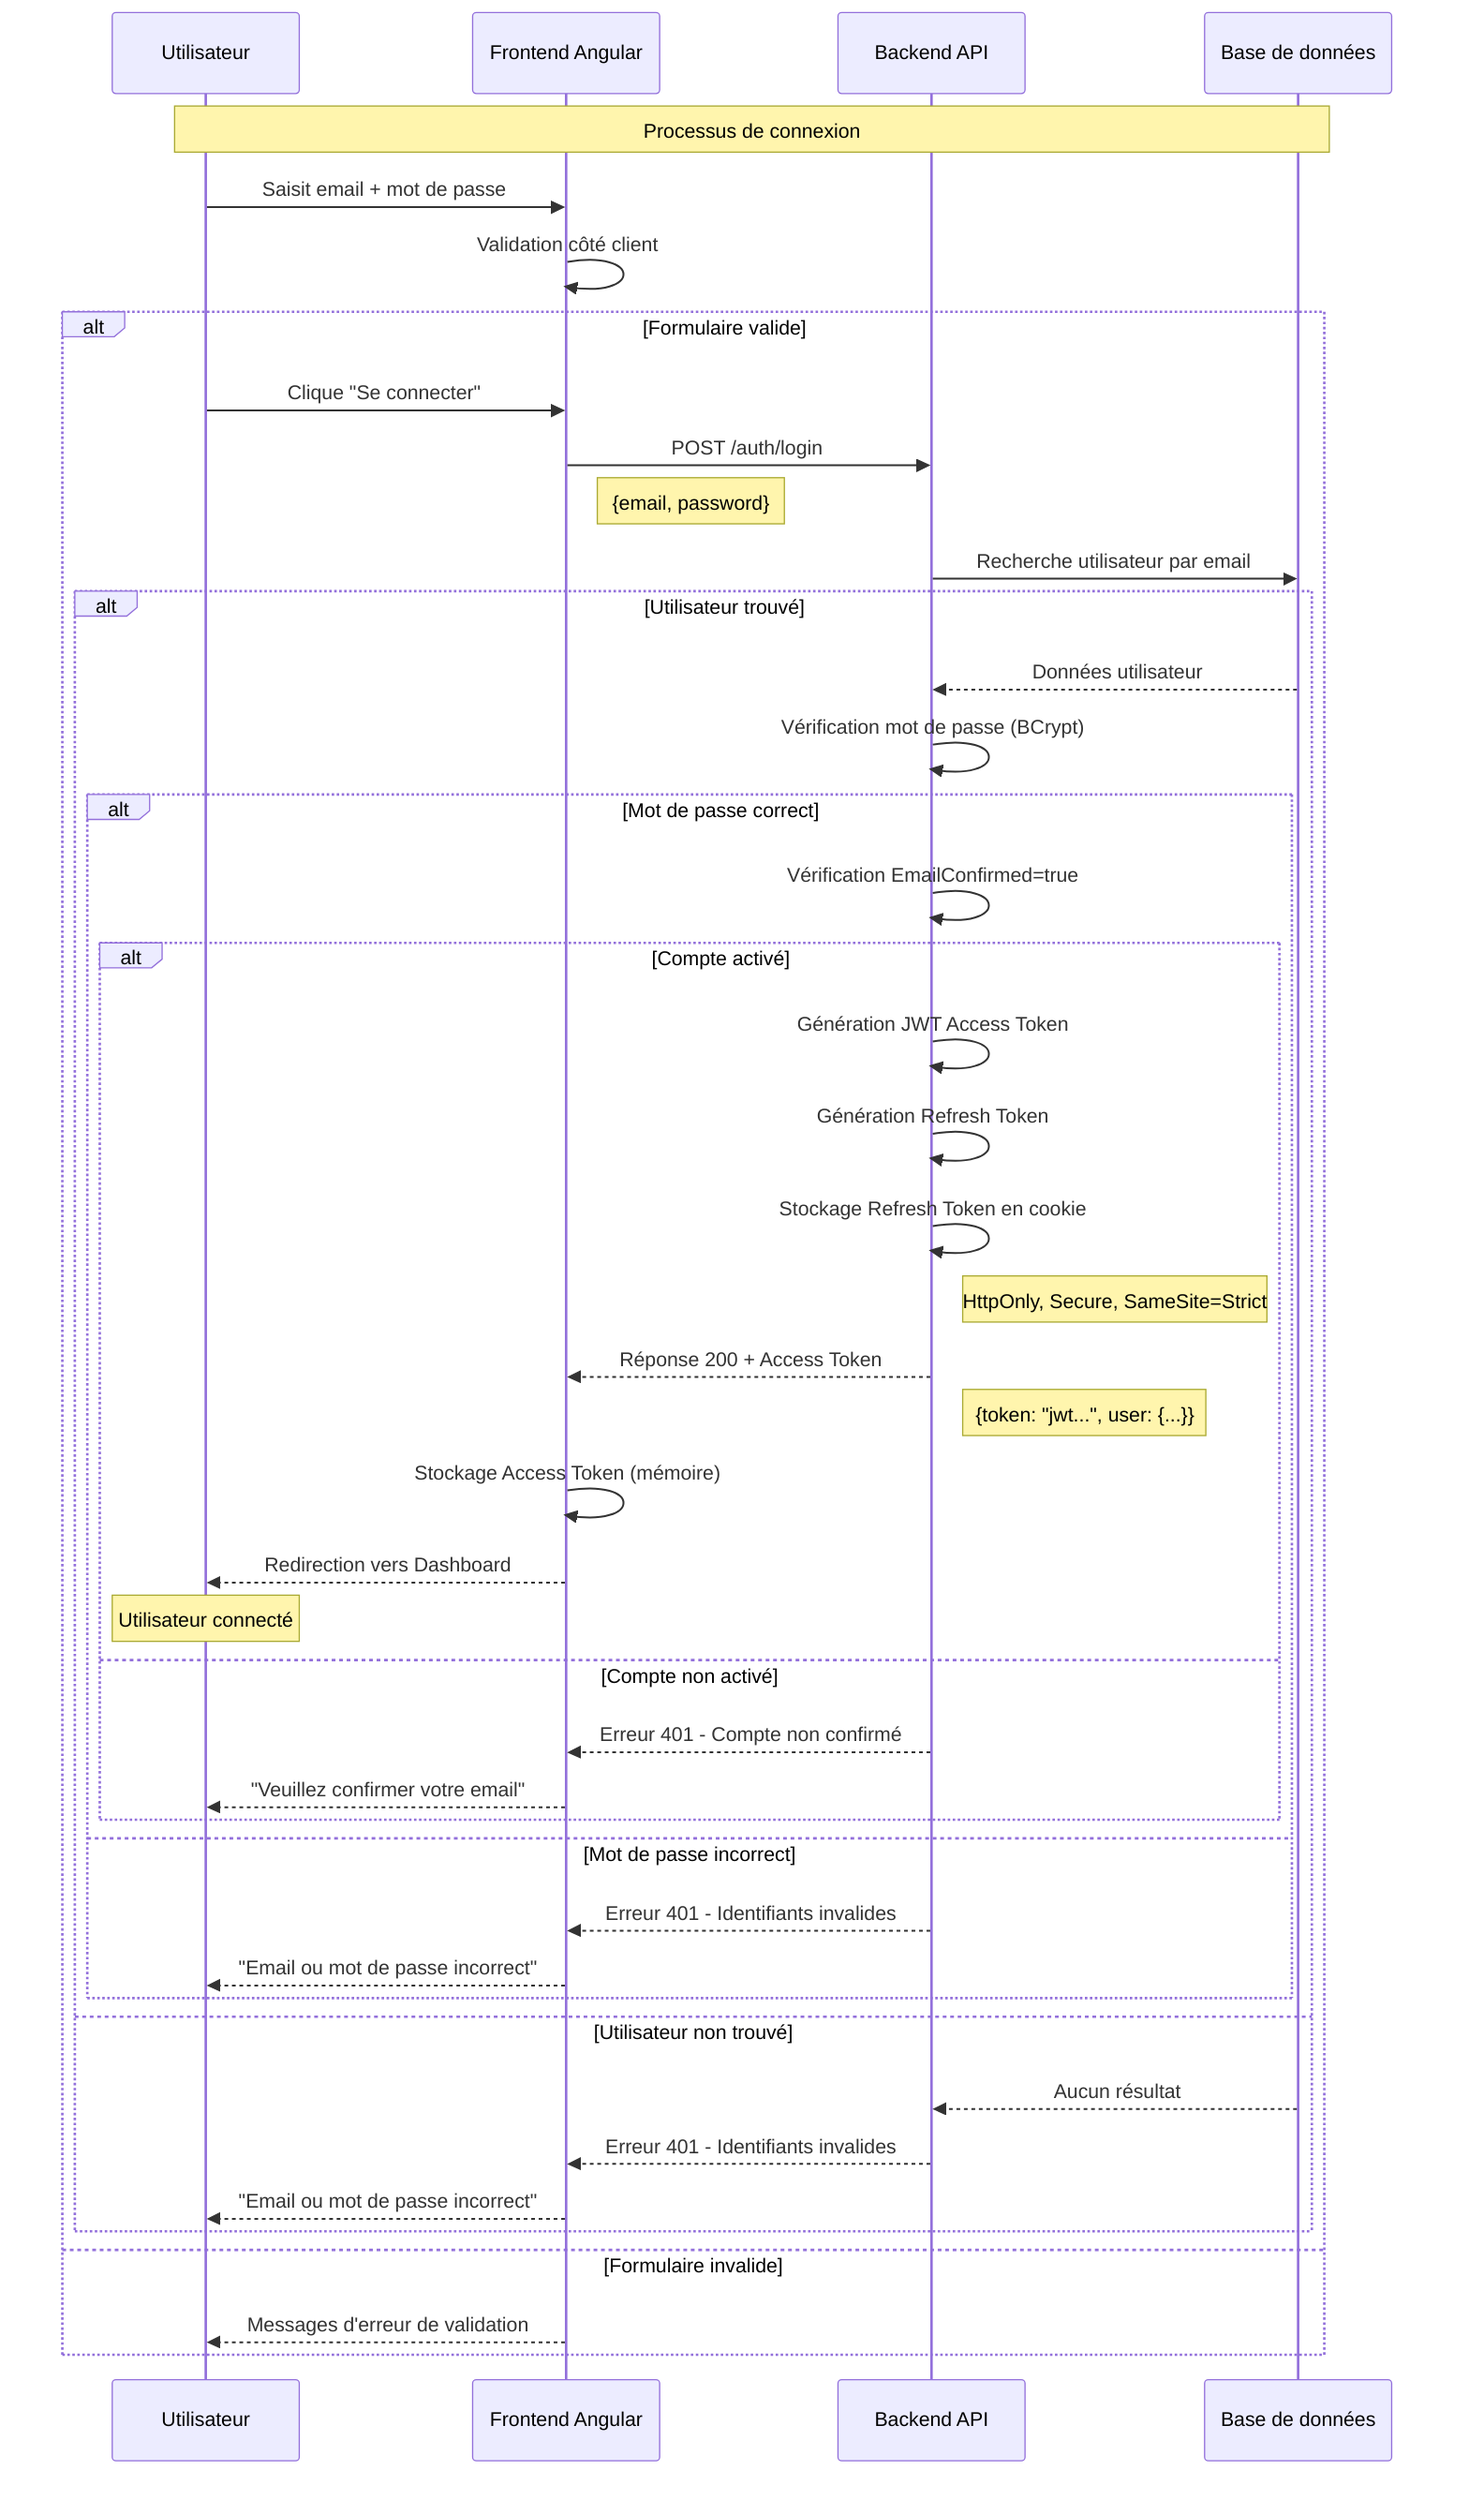 sequenceDiagram
    participant U as Utilisateur
    participant F as Frontend Angular
    participant B as Backend API
    participant D as Base de données

    Note over U,D: Processus de connexion

    U->>F: Saisit email + mot de passe
    F->>F: Validation côté client
    
    alt Formulaire valide
        U->>F: Clique "Se connecter"
        F->>B: POST /auth/login
        Note right of F: {email, password}
        
        B->>D: Recherche utilisateur par email
        
        alt Utilisateur trouvé
            D-->>B: Données utilisateur
            B->>B: Vérification mot de passe (BCrypt)
            
            alt Mot de passe correct
                B->>B: Vérification EmailConfirmed=true
                
                alt Compte activé
                    B->>B: Génération JWT Access Token
                    B->>B: Génération Refresh Token
                    
                    B->>B: Stockage Refresh Token en cookie
                    Note right of B: HttpOnly, Secure, SameSite=Strict
                    
                    B-->>F: Réponse 200 + Access Token
                    Note right of B: {token: "jwt...", user: {...}}
                    
                    F->>F: Stockage Access Token (mémoire)
                    F-->>U: Redirection vers Dashboard
                    
                    Note over U: Utilisateur connecté
                    
                else Compte non activé
                    B-->>F: Erreur 401 - Compte non confirmé
                    F-->>U: "Veuillez confirmer votre email"
                end
                
            else Mot de passe incorrect
                B-->>F: Erreur 401 - Identifiants invalides
                F-->>U: "Email ou mot de passe incorrect"
            end
            
        else Utilisateur non trouvé
            D-->>B: Aucun résultat
            B-->>F: Erreur 401 - Identifiants invalides
            F-->>U: "Email ou mot de passe incorrect"
        end
        
    else Formulaire invalide
        F-->>U: Messages d'erreur de validation
    end